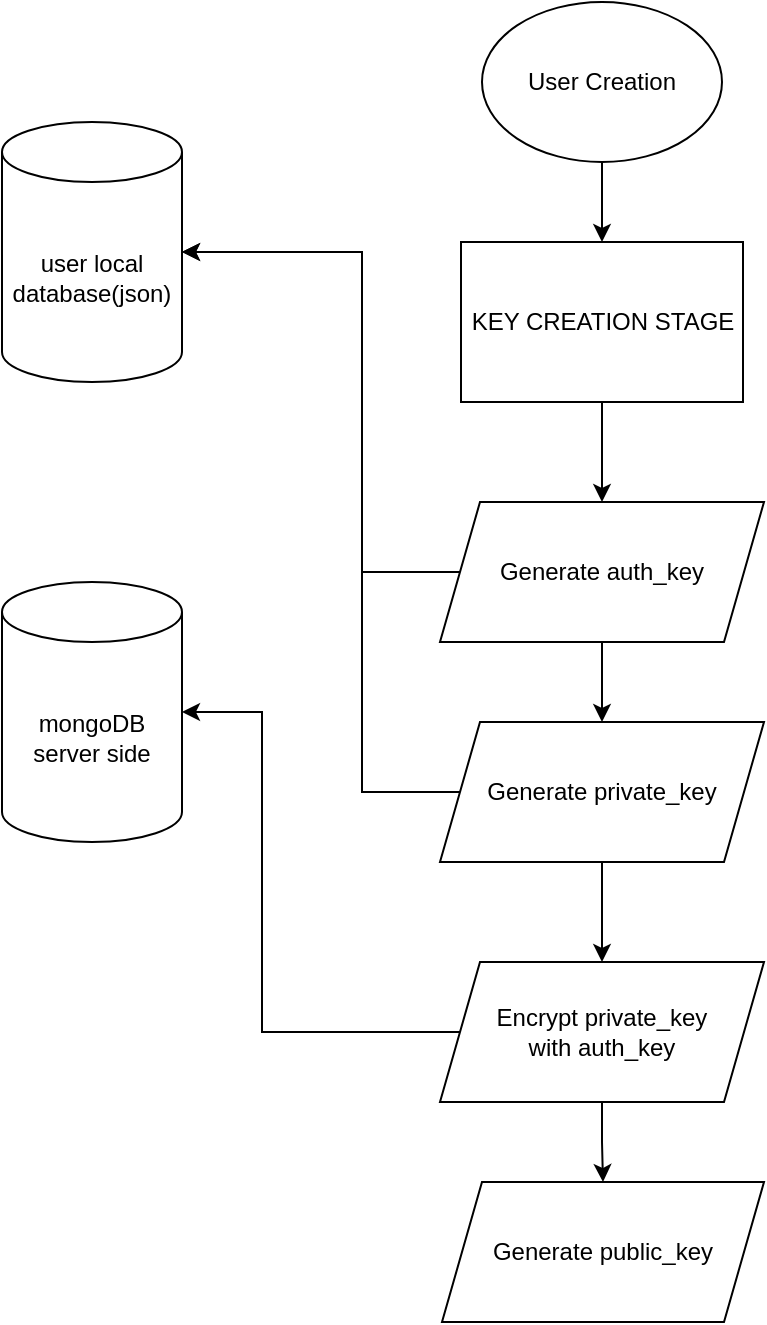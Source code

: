 <mxfile version="24.2.7" type="github">
  <diagram name="Page-1" id="hJ9hNdlikgYnOOdMN8FG">
    <mxGraphModel dx="683" dy="762" grid="1" gridSize="10" guides="1" tooltips="1" connect="1" arrows="1" fold="1" page="1" pageScale="1" pageWidth="850" pageHeight="1100" math="0" shadow="0">
      <root>
        <mxCell id="0" />
        <mxCell id="1" parent="0" />
        <mxCell id="nOotcgrYavUWiDviTdcu-4" style="edgeStyle=orthogonalEdgeStyle;rounded=0;orthogonalLoop=1;jettySize=auto;html=1;entryX=0.5;entryY=0;entryDx=0;entryDy=0;" edge="1" parent="1" source="nOotcgrYavUWiDviTdcu-3">
          <mxGeometry relative="1" as="geometry">
            <mxPoint x="300" y="150" as="targetPoint" />
          </mxGeometry>
        </mxCell>
        <mxCell id="nOotcgrYavUWiDviTdcu-3" value="User Creation" style="ellipse;whiteSpace=wrap;html=1;" vertex="1" parent="1">
          <mxGeometry x="240" y="30" width="120" height="80" as="geometry" />
        </mxCell>
        <mxCell id="nOotcgrYavUWiDviTdcu-23" style="edgeStyle=orthogonalEdgeStyle;rounded=0;orthogonalLoop=1;jettySize=auto;html=1;exitX=0.5;exitY=1;exitDx=0;exitDy=0;entryX=0.5;entryY=0;entryDx=0;entryDy=0;" edge="1" parent="1" source="nOotcgrYavUWiDviTdcu-5" target="nOotcgrYavUWiDviTdcu-12">
          <mxGeometry relative="1" as="geometry" />
        </mxCell>
        <mxCell id="nOotcgrYavUWiDviTdcu-5" value="Generate auth_key" style="shape=parallelogram;perimeter=parallelogramPerimeter;whiteSpace=wrap;html=1;fixedSize=1;" vertex="1" parent="1">
          <mxGeometry x="219" y="280" width="162" height="70" as="geometry" />
        </mxCell>
        <mxCell id="nOotcgrYavUWiDviTdcu-6" value="&lt;div&gt;user local database(json)&lt;/div&gt;" style="shape=cylinder3;whiteSpace=wrap;html=1;boundedLbl=1;backgroundOutline=1;size=15;" vertex="1" parent="1">
          <mxGeometry y="90" width="90" height="130" as="geometry" />
        </mxCell>
        <mxCell id="nOotcgrYavUWiDviTdcu-7" value="&lt;div&gt;mongoDB server side&lt;/div&gt;" style="shape=cylinder3;whiteSpace=wrap;html=1;boundedLbl=1;backgroundOutline=1;size=15;" vertex="1" parent="1">
          <mxGeometry y="320" width="90" height="130" as="geometry" />
        </mxCell>
        <mxCell id="nOotcgrYavUWiDviTdcu-8" style="edgeStyle=orthogonalEdgeStyle;rounded=0;orthogonalLoop=1;jettySize=auto;html=1;exitX=0;exitY=0.5;exitDx=0;exitDy=0;entryX=1;entryY=0.5;entryDx=0;entryDy=0;entryPerimeter=0;" edge="1" parent="1" source="nOotcgrYavUWiDviTdcu-5" target="nOotcgrYavUWiDviTdcu-6">
          <mxGeometry relative="1" as="geometry">
            <Array as="points">
              <mxPoint x="180" y="315" />
              <mxPoint x="180" y="155" />
            </Array>
          </mxGeometry>
        </mxCell>
        <mxCell id="nOotcgrYavUWiDviTdcu-22" style="edgeStyle=orthogonalEdgeStyle;rounded=0;orthogonalLoop=1;jettySize=auto;html=1;exitX=0.5;exitY=1;exitDx=0;exitDy=0;entryX=0.5;entryY=0;entryDx=0;entryDy=0;" edge="1" parent="1" source="nOotcgrYavUWiDviTdcu-9" target="nOotcgrYavUWiDviTdcu-5">
          <mxGeometry relative="1" as="geometry" />
        </mxCell>
        <mxCell id="nOotcgrYavUWiDviTdcu-9" value="&lt;div&gt;KEY CREATION STAGE&lt;/div&gt;" style="rounded=0;whiteSpace=wrap;html=1;" vertex="1" parent="1">
          <mxGeometry x="229.5" y="150" width="141" height="80" as="geometry" />
        </mxCell>
        <mxCell id="nOotcgrYavUWiDviTdcu-16" style="edgeStyle=orthogonalEdgeStyle;rounded=0;orthogonalLoop=1;jettySize=auto;html=1;exitX=0.5;exitY=1;exitDx=0;exitDy=0;" edge="1" parent="1" source="nOotcgrYavUWiDviTdcu-12" target="nOotcgrYavUWiDviTdcu-14">
          <mxGeometry relative="1" as="geometry" />
        </mxCell>
        <mxCell id="nOotcgrYavUWiDviTdcu-12" value="Generate private_key" style="shape=parallelogram;perimeter=parallelogramPerimeter;whiteSpace=wrap;html=1;fixedSize=1;" vertex="1" parent="1">
          <mxGeometry x="219" y="390" width="162" height="70" as="geometry" />
        </mxCell>
        <mxCell id="nOotcgrYavUWiDviTdcu-21" style="edgeStyle=orthogonalEdgeStyle;rounded=0;orthogonalLoop=1;jettySize=auto;html=1;exitX=0.5;exitY=1;exitDx=0;exitDy=0;entryX=0.5;entryY=0;entryDx=0;entryDy=0;" edge="1" parent="1" source="nOotcgrYavUWiDviTdcu-14" target="nOotcgrYavUWiDviTdcu-19">
          <mxGeometry relative="1" as="geometry" />
        </mxCell>
        <mxCell id="nOotcgrYavUWiDviTdcu-14" value="&lt;div&gt;Encrypt private_key&lt;/div&gt;&lt;div&gt;with auth_key&lt;/div&gt;" style="shape=parallelogram;perimeter=parallelogramPerimeter;whiteSpace=wrap;html=1;fixedSize=1;" vertex="1" parent="1">
          <mxGeometry x="219" y="510" width="162" height="70" as="geometry" />
        </mxCell>
        <mxCell id="nOotcgrYavUWiDviTdcu-19" value="Generate public_key" style="shape=parallelogram;perimeter=parallelogramPerimeter;whiteSpace=wrap;html=1;fixedSize=1;" vertex="1" parent="1">
          <mxGeometry x="220" y="620" width="161" height="70" as="geometry" />
        </mxCell>
        <mxCell id="nOotcgrYavUWiDviTdcu-20" style="edgeStyle=orthogonalEdgeStyle;rounded=0;orthogonalLoop=1;jettySize=auto;html=1;exitX=0;exitY=0.5;exitDx=0;exitDy=0;entryX=1;entryY=0.5;entryDx=0;entryDy=0;entryPerimeter=0;" edge="1" parent="1" source="nOotcgrYavUWiDviTdcu-14" target="nOotcgrYavUWiDviTdcu-7">
          <mxGeometry relative="1" as="geometry">
            <Array as="points">
              <mxPoint x="130" y="545" />
              <mxPoint x="130" y="385" />
            </Array>
          </mxGeometry>
        </mxCell>
        <mxCell id="nOotcgrYavUWiDviTdcu-24" style="edgeStyle=orthogonalEdgeStyle;rounded=0;orthogonalLoop=1;jettySize=auto;html=1;exitX=0;exitY=0.5;exitDx=0;exitDy=0;entryX=1;entryY=0.5;entryDx=0;entryDy=0;entryPerimeter=0;" edge="1" parent="1" source="nOotcgrYavUWiDviTdcu-12" target="nOotcgrYavUWiDviTdcu-6">
          <mxGeometry relative="1" as="geometry">
            <Array as="points">
              <mxPoint x="180" y="425" />
              <mxPoint x="180" y="155" />
            </Array>
          </mxGeometry>
        </mxCell>
      </root>
    </mxGraphModel>
  </diagram>
</mxfile>
